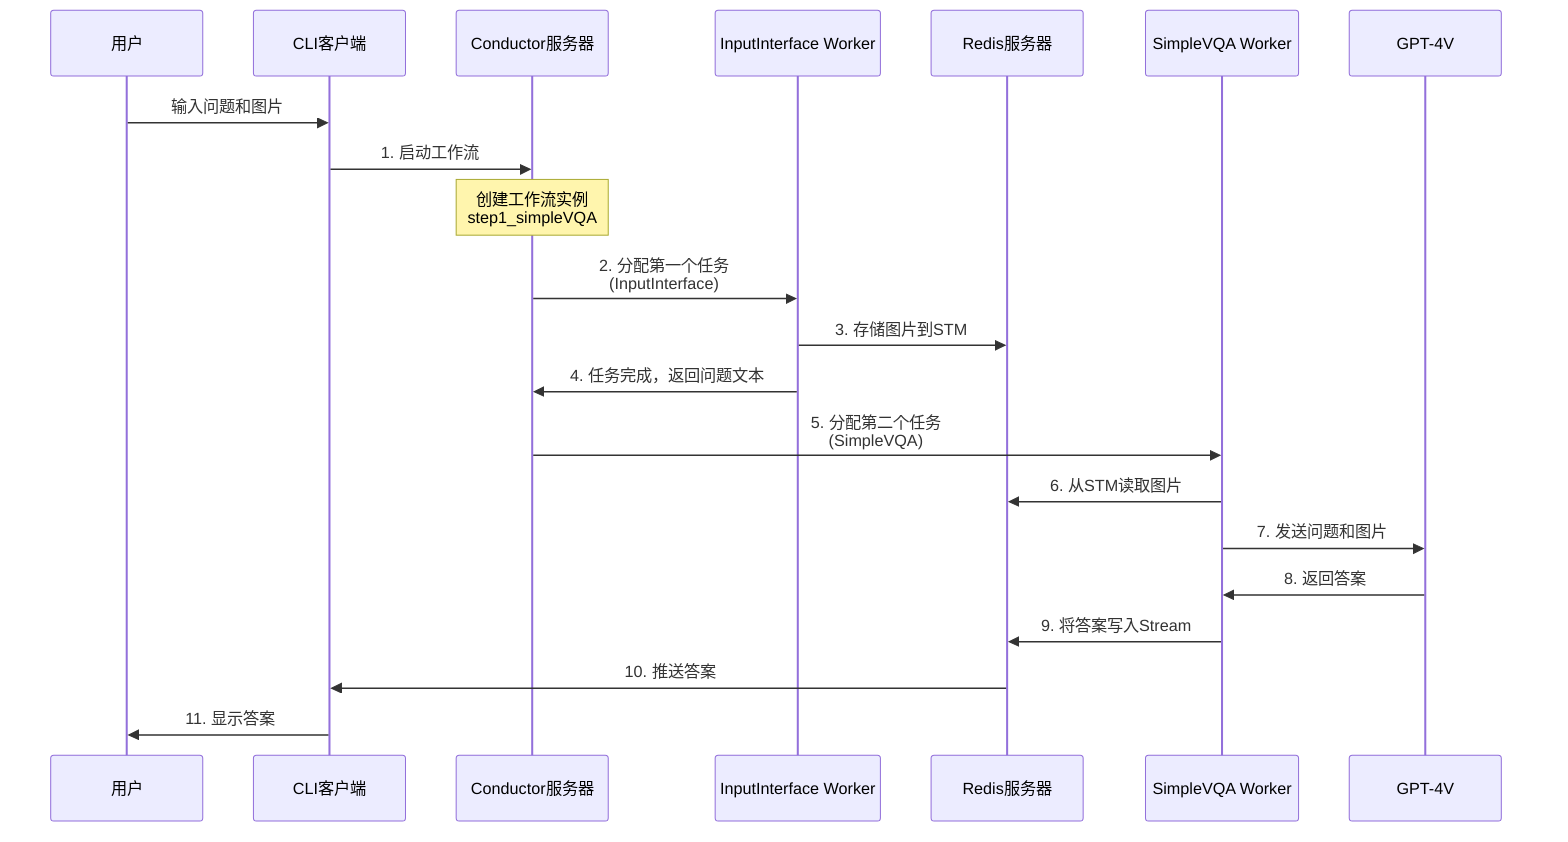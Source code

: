 sequenceDiagram
    participant User as 用户
    participant Client as CLI客户端
    participant Conductor as Conductor服务器
    participant Worker1 as InputInterface Worker
    participant Redis as Redis服务器
    participant Worker2 as SimpleVQA Worker
    participant LLM as GPT-4V

    User->>Client: 输入问题和图片
    Client->>Conductor: 1. 启动工作流
    Note over Conductor: 创建工作流实例<br/>step1_simpleVQA

    Conductor->>Worker1: 2. 分配第一个任务<br/>(InputInterface)
    Worker1->>Redis: 3. 存储图片到STM
    Worker1->>Conductor: 4. 任务完成，返回问题文本

    Conductor->>Worker2: 5. 分配第二个任务<br/>(SimpleVQA)
    Worker2->>Redis: 6. 从STM读取图片
    Worker2->>LLM: 7. 发送问题和图片
    LLM->>Worker2: 8. 返回答案
    Worker2->>Redis: 9. 将答案写入Stream
    
    Redis->>Client: 10. 推送答案
    Client->>User: 11. 显示答案